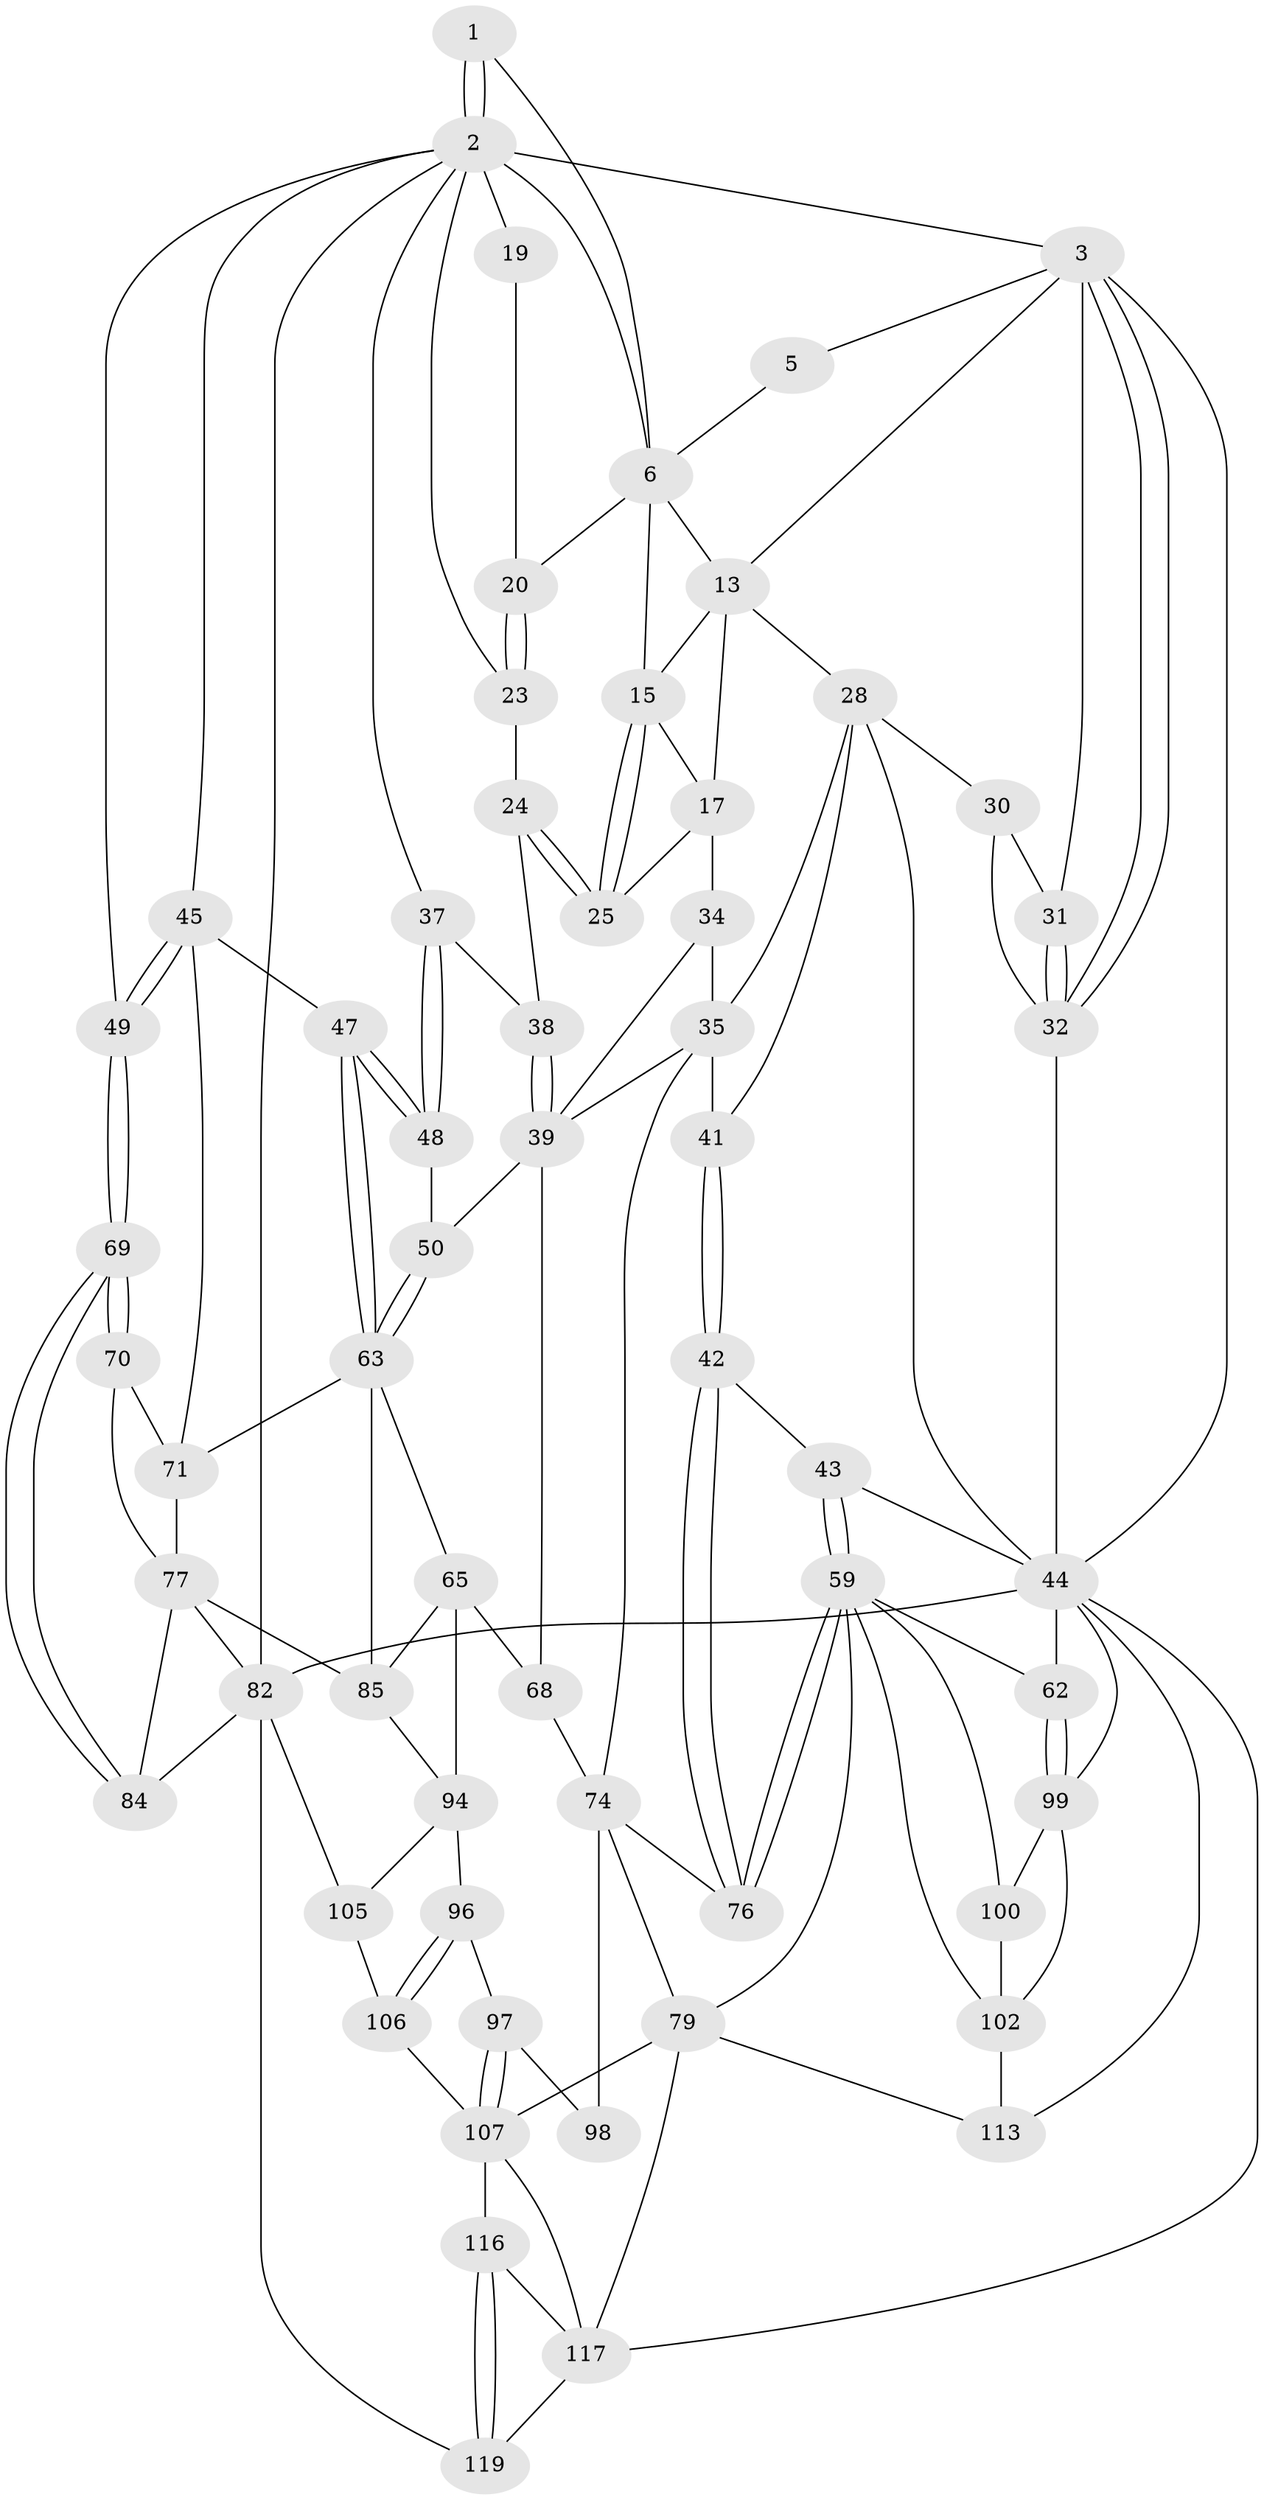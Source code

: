// original degree distribution, {3: 0.016666666666666666, 6: 0.25, 5: 0.4666666666666667, 4: 0.26666666666666666}
// Generated by graph-tools (version 1.1) at 2025/16/03/09/25 04:16:59]
// undirected, 60 vertices, 138 edges
graph export_dot {
graph [start="1"]
  node [color=gray90,style=filled];
  1 [pos="+0.7659681675748853+0"];
  2 [pos="+1+0",super="+10"];
  3 [pos="+0+0",super="+4"];
  5 [pos="+0.4624687462501297+0"];
  6 [pos="+0.7547292944762518+0",super="+7"];
  13 [pos="+0.32408798370609027+0.15076022364487948",super="+14+18"];
  15 [pos="+0.5797661790551452+0.18276536335653992",super="+16"];
  17 [pos="+0.41082114786669427+0.20953140397675915",super="+33"];
  19 [pos="+0.8880616139869835+0.14977248920560438"];
  20 [pos="+0.7484665808862129+0.1664321992248239"];
  23 [pos="+0.752966373831834+0.2071094041064605"];
  24 [pos="+0.6787340934151022+0.27032561107818376"];
  25 [pos="+0.5672380446552583+0.2705690565252476"];
  28 [pos="+0.3444027103445703+0.3184204404593761",super="+36+29"];
  30 [pos="+0.153518011225803+0.3427802175478721"];
  31 [pos="+0.1643764307323293+0.24940411331654191"];
  32 [pos="+0+0.06414380091865397",super="+55"];
  34 [pos="+0.5445705695260289+0.3396366662357919"];
  35 [pos="+0.49376900466430995+0.36532278367323673",super="+52"];
  37 [pos="+0.799346730894704+0.3382436157406447"];
  38 [pos="+0.7060079223850831+0.32656981798178675"];
  39 [pos="+0.6274524591834696+0.4073691797424748",super="+51+40"];
  41 [pos="+0.3543307828162837+0.5039715869904497"];
  42 [pos="+0.35252219524691025+0.5053171111855199"];
  43 [pos="+0.22848539981568267+0.4448230109529422"];
  44 [pos="+0.190060464278252+0.41344914763994467",super="+56"];
  45 [pos="+0.9060018672266189+0.3630459633211996",super="+46"];
  47 [pos="+0.8477725965816049+0.513910053646679"];
  48 [pos="+0.7831490199856148+0.3661096483133763"];
  49 [pos="+1+0.3442108914610503"];
  50 [pos="+0.7098372216869346+0.46603878179516245"];
  59 [pos="+0.23249184796290462+0.6398720259018086",super="+60"];
  62 [pos="+0.12108740938633734+0.6024526905105214"];
  63 [pos="+0.8105361903590946+0.5265983976877345",super="+64"];
  65 [pos="+0.7806991500726774+0.5940128069614565",super="+66"];
  68 [pos="+0.651624949811251+0.6145395180038212"];
  69 [pos="+1+0.45803988928154693"];
  70 [pos="+0.997132508656025+0.5312026204043144"];
  71 [pos="+0.8841390685410225+0.5250883118113886",super="+72"];
  74 [pos="+0.49409153076613016+0.6392592356337272",super="+81+75"];
  76 [pos="+0.3504505319630166+0.5135688654376489"];
  77 [pos="+0.9459327602978+0.6377430623999713",super="+90"];
  79 [pos="+0.353953019000705+0.8168033267122811",super="+109"];
  82 [pos="+1+1",super="+111+83"];
  84 [pos="+1+0.6522282599377077"];
  85 [pos="+0.8432300237809699+0.7662631080225791",super="+86+92"];
  94 [pos="+0.6482537066859704+0.7698664381674155",super="+95"];
  96 [pos="+0.6265778926836816+0.791234416646115"];
  97 [pos="+0.6141986033250291+0.7936172392057466"];
  98 [pos="+0.4777730895334769+0.73390439182051"];
  99 [pos="+0+0.7744188238012332",super="+101"];
  100 [pos="+0.09327229915029361+0.7447032184472966"];
  102 [pos="+0.18667734184884927+0.7914922945267677",super="+104"];
  105 [pos="+0.8427361593039959+0.8811556574576479"];
  106 [pos="+0.6974885999695376+0.878051954475538"];
  107 [pos="+0.6083404085021134+0.8442088493932469",super="+110+108"];
  113 [pos="+0.13828355742685997+0.9299719485421464",super="+114+115"];
  116 [pos="+0.6403395150766972+0.9543482910237975"];
  117 [pos="+0.5755337012246717+0.9422415139519151",super="+118"];
  119 [pos="+0.7856035865915967+1"];
  1 -- 2;
  1 -- 2;
  1 -- 6;
  2 -- 3;
  2 -- 82;
  2 -- 49;
  2 -- 19 [weight=2];
  2 -- 37;
  2 -- 6;
  2 -- 23;
  2 -- 45;
  3 -- 32;
  3 -- 32;
  3 -- 5;
  3 -- 13;
  3 -- 31;
  3 -- 44;
  5 -- 6;
  6 -- 20;
  6 -- 13;
  6 -- 15;
  13 -- 17;
  13 -- 28;
  13 -- 15;
  15 -- 25;
  15 -- 25;
  15 -- 17;
  17 -- 34;
  17 -- 25;
  19 -- 20;
  20 -- 23;
  20 -- 23;
  23 -- 24;
  24 -- 25;
  24 -- 25;
  24 -- 38;
  28 -- 41;
  28 -- 35;
  28 -- 44;
  28 -- 30;
  30 -- 31;
  30 -- 32;
  31 -- 32;
  31 -- 32;
  32 -- 44;
  34 -- 35;
  34 -- 39;
  35 -- 41;
  35 -- 74;
  35 -- 39;
  37 -- 38;
  37 -- 48;
  37 -- 48;
  38 -- 39;
  38 -- 39;
  39 -- 50;
  39 -- 68;
  41 -- 42;
  41 -- 42;
  42 -- 43;
  42 -- 76;
  42 -- 76;
  43 -- 44;
  43 -- 59;
  43 -- 59;
  44 -- 99;
  44 -- 113;
  44 -- 82;
  44 -- 62;
  44 -- 117;
  45 -- 49;
  45 -- 49;
  45 -- 47;
  45 -- 71;
  47 -- 48;
  47 -- 48;
  47 -- 63;
  47 -- 63;
  48 -- 50;
  49 -- 69;
  49 -- 69;
  50 -- 63;
  50 -- 63;
  59 -- 76;
  59 -- 76;
  59 -- 100;
  59 -- 102;
  59 -- 62;
  59 -- 79;
  62 -- 99;
  62 -- 99;
  63 -- 65;
  63 -- 85;
  63 -- 71;
  65 -- 85 [weight=2];
  65 -- 68;
  65 -- 94 [weight=2];
  68 -- 74;
  69 -- 70;
  69 -- 70;
  69 -- 84;
  69 -- 84;
  70 -- 71;
  70 -- 77;
  71 -- 77;
  74 -- 98 [weight=2];
  74 -- 76;
  74 -- 79;
  77 -- 84;
  77 -- 82;
  77 -- 85;
  79 -- 113;
  79 -- 107;
  79 -- 117;
  82 -- 105;
  82 -- 119;
  82 -- 84;
  85 -- 94;
  94 -- 96;
  94 -- 105;
  96 -- 97;
  96 -- 106;
  96 -- 106;
  97 -- 98;
  97 -- 107;
  97 -- 107;
  99 -- 100;
  99 -- 102;
  100 -- 102;
  102 -- 113;
  105 -- 106;
  106 -- 107;
  107 -- 116;
  107 -- 117;
  116 -- 117;
  116 -- 119;
  116 -- 119;
  117 -- 119;
}
